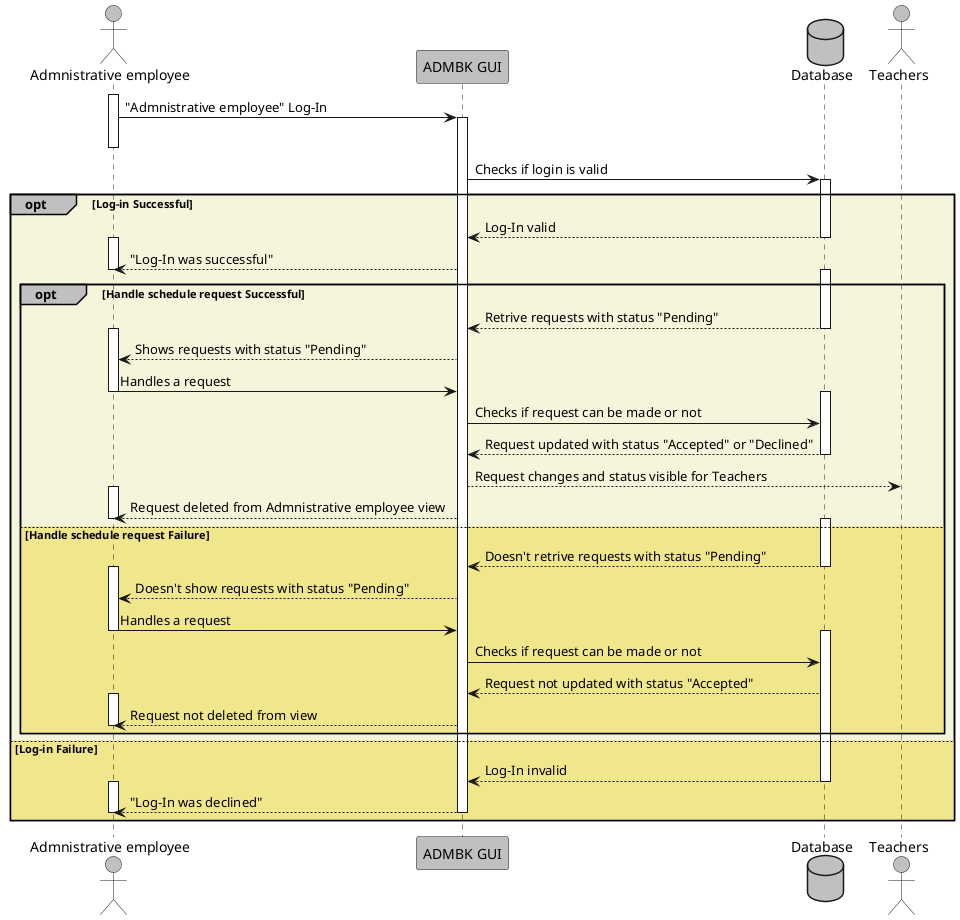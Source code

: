 @startuml
Actor "Admnistrative employee" #Silver
participant "ADMBK GUI" as AG #Silver
Database Database as DB #Silver
Actor Teachers #Silver

activate "Admnistrative employee"
"Admnistrative employee" -> AG ++ : "Admnistrative employee" Log-In
deactivate "Admnistrative employee"
AG -> DB ++ : Checks if login is valid
opt#Silver #Beige Log-in Successful
AG <-- DB : Log-In valid
deactivate DB
activate "Admnistrative employee"
"Admnistrative employee" <-- AG : "Log-In was successful"
deactivate "Admnistrative employee"

opt#Silver #Beige Handle schedule request Successful
activate DB
AG <-- DB : Retrive requests with status "Pending"
deactivate DB
activate "Admnistrative employee"
"Admnistrative employee" <-- AG : Shows requests with status "Pending"
"Admnistrative employee" -> AG : Handles a request
deactivate "Admnistrative employee"
activate DB
AG -> DB : Checks if request can be made or not
AG <-- DB : Request updated with status "Accepted" or "Declined"
deactivate DB
AG --> Teachers : Request changes and status visible for Teachers
activate "Admnistrative employee"
"Admnistrative employee" <-- AG : Request deleted from Admnistrative employee view
deactivate "Admnistrative employee"
else #Khaki Handle schedule request Failure
activate DB
AG <-- DB : Doesn't retrive requests with status "Pending"
deactivate DB
activate "Admnistrative employee"
"Admnistrative employee" <-- AG : Doesn't show requests with status "Pending"
"Admnistrative employee" -> AG : Handles a request
deactivate "Admnistrative employee"
activate DB
AG -> DB : Checks if request can be made or not
AG <-- DB : Request not updated with status "Accepted"
activate "Admnistrative employee"
"Admnistrative employee" <-- AG : Request not deleted from view
deactivate "Admnistrative employee"
end
else #Khaki Log-in Failure
AG <-- DB : Log-In invalid
deactivate DB
activate "Admnistrative employee"
"Admnistrative employee" <-- AG : "Log-In was declined"
deactivate "Admnistrative employee"
deactivate AG
end

@enduml